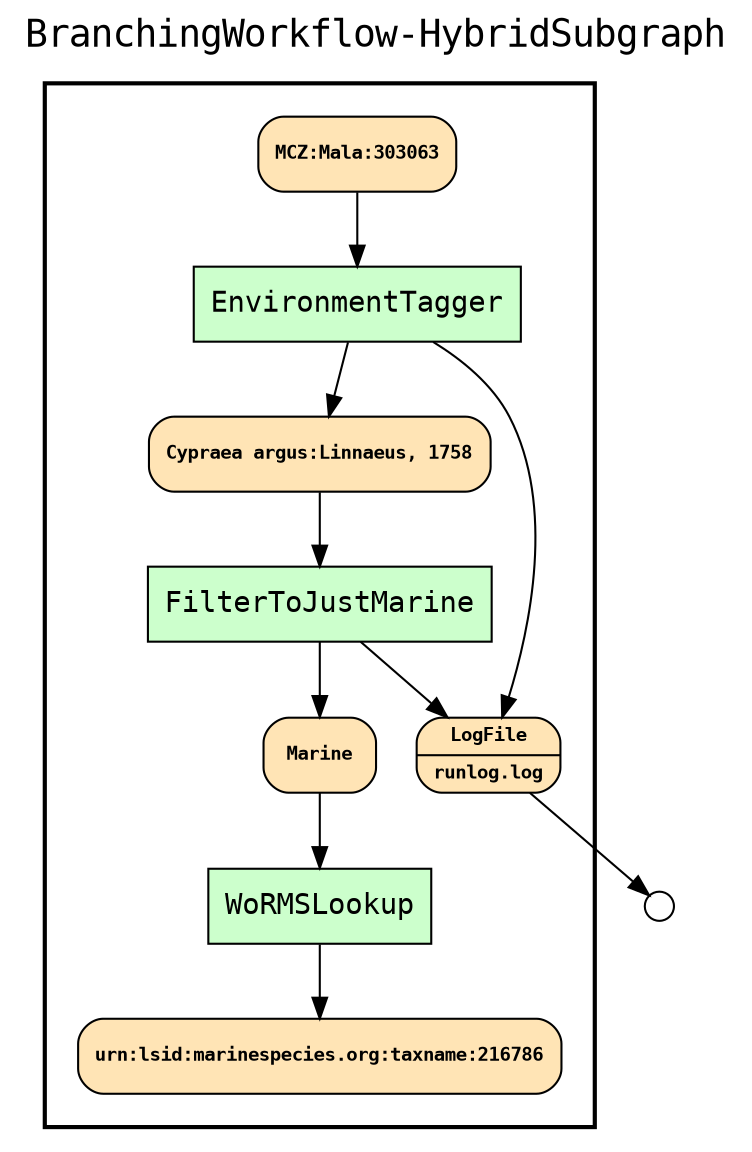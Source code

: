 
digraph yw_data_view {
rankdir=TB
fontname=Courier; fontsize=18; labelloc=t
label="BranchingWorkflow-HybridSubgraph"
subgraph cluster_workflow { label=""; color=black; penwidth=2
subgraph cluster_workflow_inner { label=""; color=white
node[shape=box style="filled" fillcolor="#CCFFCC" peripheries=1 fontname=Courier]
EnvironmentTagger
FilterToJustMarine
WoRMSLookup
node[shape=box style="filled" fillcolor="#CCFFCC" peripheries=1 fontname=Courier]
node[shape=box style="rounded,filled" fillcolor="#FFE4B5" peripheries=1 fontname="Courier-Bold" fontsize=9]
<MCZ:Mala:303063>
<Cypraea argus:Linnaeus, 1758>
Marine
<urn:lsid:marinespecies.org:taxname:216786>
node[shape=box style="rounded,filled" fillcolor="#FFE4B5" peripheries=1 fontname="Courier-Bold" fontsize=9]
LogFile[shape=record rankdir=LR label="{<f0> LogFile |<f1>runlog.log\l}"]
node[shape=box style="rounded,filled" fillcolor="#FFFFFF" peripheries=1 fontname=Helvetica]
}}
subgraph cluster_outflows { label=""; color=white; penwidth=2
subgraph cluster_outflows_inner { label=""; color=white
node[shape=circle fillcolor="#FFFFFF" peripheries=1 width=0.2]
LogFile_outflow [label=""]
}}
<MCZ:Mala:303063> -> EnvironmentTagger
<Cypraea argus:Linnaeus, 1758> -> FilterToJustMarine
Marine -> WoRMSLookup
EnvironmentTagger -> LogFile
EnvironmentTagger -> <Cypraea argus:Linnaeus, 1758>
FilterToJustMarine -> LogFile
FilterToJustMarine -> Marine
WoRMSLookup -> <urn:lsid:marinespecies.org:taxname:216786>
LogFile -> LogFile_outflow
}

